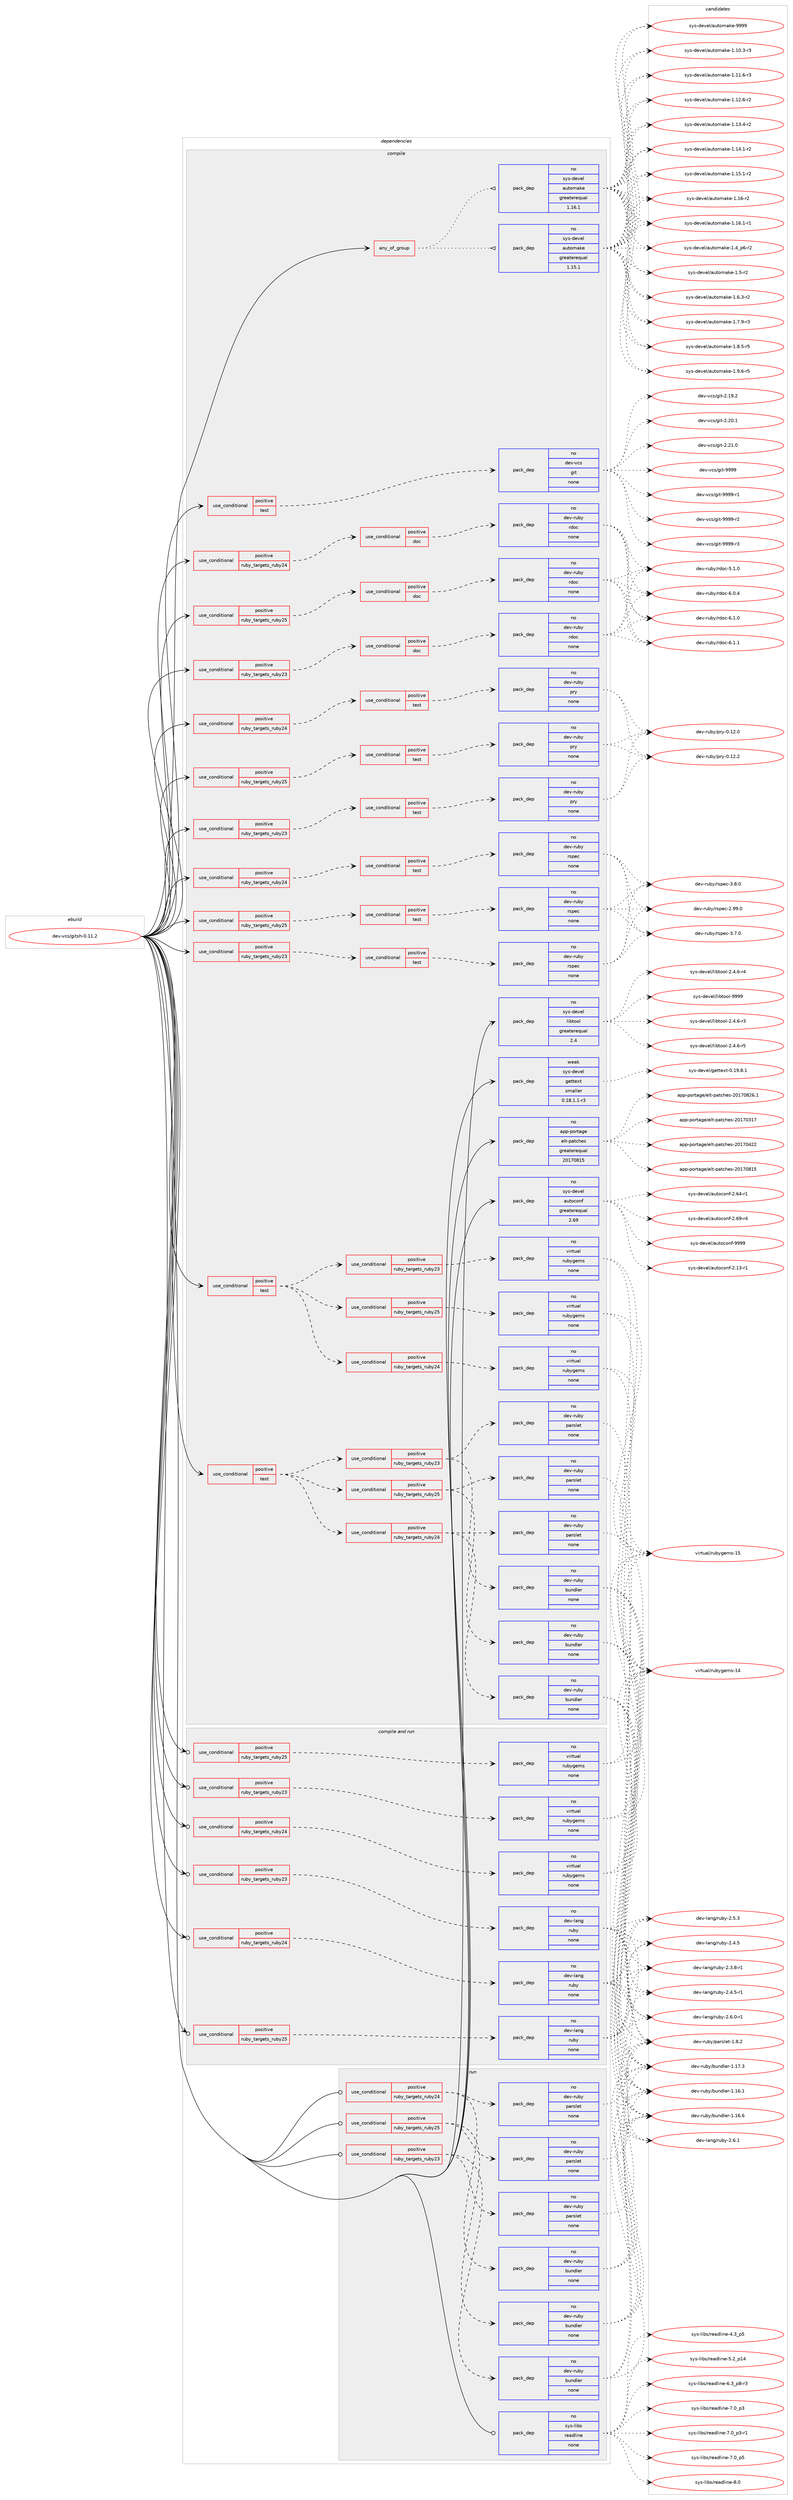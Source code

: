 digraph prolog {

# *************
# Graph options
# *************

newrank=true;
concentrate=true;
compound=true;
graph [rankdir=LR,fontname=Helvetica,fontsize=10,ranksep=1.5];#, ranksep=2.5, nodesep=0.2];
edge  [arrowhead=vee];
node  [fontname=Helvetica,fontsize=10];

# **********
# The ebuild
# **********

subgraph cluster_leftcol {
color=gray;
rank=same;
label=<<i>ebuild</i>>;
id [label="dev-vcs/gitsh-0.11.2", color=red, width=4, href="../dev-vcs/gitsh-0.11.2.svg"];
}

# ****************
# The dependencies
# ****************

subgraph cluster_midcol {
color=gray;
label=<<i>dependencies</i>>;
subgraph cluster_compile {
fillcolor="#eeeeee";
style=filled;
label=<<i>compile</i>>;
subgraph any23161 {
dependency1551920 [label=<<TABLE BORDER="0" CELLBORDER="1" CELLSPACING="0" CELLPADDING="4"><TR><TD CELLPADDING="10">any_of_group</TD></TR></TABLE>>, shape=none, color=red];subgraph pack1102506 {
dependency1551921 [label=<<TABLE BORDER="0" CELLBORDER="1" CELLSPACING="0" CELLPADDING="4" WIDTH="220"><TR><TD ROWSPAN="6" CELLPADDING="30">pack_dep</TD></TR><TR><TD WIDTH="110">no</TD></TR><TR><TD>sys-devel</TD></TR><TR><TD>automake</TD></TR><TR><TD>greaterequal</TD></TR><TR><TD>1.16.1</TD></TR></TABLE>>, shape=none, color=blue];
}
dependency1551920:e -> dependency1551921:w [weight=20,style="dotted",arrowhead="oinv"];
subgraph pack1102507 {
dependency1551922 [label=<<TABLE BORDER="0" CELLBORDER="1" CELLSPACING="0" CELLPADDING="4" WIDTH="220"><TR><TD ROWSPAN="6" CELLPADDING="30">pack_dep</TD></TR><TR><TD WIDTH="110">no</TD></TR><TR><TD>sys-devel</TD></TR><TR><TD>automake</TD></TR><TR><TD>greaterequal</TD></TR><TR><TD>1.15.1</TD></TR></TABLE>>, shape=none, color=blue];
}
dependency1551920:e -> dependency1551922:w [weight=20,style="dotted",arrowhead="oinv"];
}
id:e -> dependency1551920:w [weight=20,style="solid",arrowhead="vee"];
subgraph cond425660 {
dependency1551923 [label=<<TABLE BORDER="0" CELLBORDER="1" CELLSPACING="0" CELLPADDING="4"><TR><TD ROWSPAN="3" CELLPADDING="10">use_conditional</TD></TR><TR><TD>positive</TD></TR><TR><TD>ruby_targets_ruby23</TD></TR></TABLE>>, shape=none, color=red];
subgraph cond425661 {
dependency1551924 [label=<<TABLE BORDER="0" CELLBORDER="1" CELLSPACING="0" CELLPADDING="4"><TR><TD ROWSPAN="3" CELLPADDING="10">use_conditional</TD></TR><TR><TD>positive</TD></TR><TR><TD>doc</TD></TR></TABLE>>, shape=none, color=red];
subgraph pack1102508 {
dependency1551925 [label=<<TABLE BORDER="0" CELLBORDER="1" CELLSPACING="0" CELLPADDING="4" WIDTH="220"><TR><TD ROWSPAN="6" CELLPADDING="30">pack_dep</TD></TR><TR><TD WIDTH="110">no</TD></TR><TR><TD>dev-ruby</TD></TR><TR><TD>rdoc</TD></TR><TR><TD>none</TD></TR><TR><TD></TD></TR></TABLE>>, shape=none, color=blue];
}
dependency1551924:e -> dependency1551925:w [weight=20,style="dashed",arrowhead="vee"];
}
dependency1551923:e -> dependency1551924:w [weight=20,style="dashed",arrowhead="vee"];
}
id:e -> dependency1551923:w [weight=20,style="solid",arrowhead="vee"];
subgraph cond425662 {
dependency1551926 [label=<<TABLE BORDER="0" CELLBORDER="1" CELLSPACING="0" CELLPADDING="4"><TR><TD ROWSPAN="3" CELLPADDING="10">use_conditional</TD></TR><TR><TD>positive</TD></TR><TR><TD>ruby_targets_ruby23</TD></TR></TABLE>>, shape=none, color=red];
subgraph cond425663 {
dependency1551927 [label=<<TABLE BORDER="0" CELLBORDER="1" CELLSPACING="0" CELLPADDING="4"><TR><TD ROWSPAN="3" CELLPADDING="10">use_conditional</TD></TR><TR><TD>positive</TD></TR><TR><TD>test</TD></TR></TABLE>>, shape=none, color=red];
subgraph pack1102509 {
dependency1551928 [label=<<TABLE BORDER="0" CELLBORDER="1" CELLSPACING="0" CELLPADDING="4" WIDTH="220"><TR><TD ROWSPAN="6" CELLPADDING="30">pack_dep</TD></TR><TR><TD WIDTH="110">no</TD></TR><TR><TD>dev-ruby</TD></TR><TR><TD>pry</TD></TR><TR><TD>none</TD></TR><TR><TD></TD></TR></TABLE>>, shape=none, color=blue];
}
dependency1551927:e -> dependency1551928:w [weight=20,style="dashed",arrowhead="vee"];
}
dependency1551926:e -> dependency1551927:w [weight=20,style="dashed",arrowhead="vee"];
}
id:e -> dependency1551926:w [weight=20,style="solid",arrowhead="vee"];
subgraph cond425664 {
dependency1551929 [label=<<TABLE BORDER="0" CELLBORDER="1" CELLSPACING="0" CELLPADDING="4"><TR><TD ROWSPAN="3" CELLPADDING="10">use_conditional</TD></TR><TR><TD>positive</TD></TR><TR><TD>ruby_targets_ruby23</TD></TR></TABLE>>, shape=none, color=red];
subgraph cond425665 {
dependency1551930 [label=<<TABLE BORDER="0" CELLBORDER="1" CELLSPACING="0" CELLPADDING="4"><TR><TD ROWSPAN="3" CELLPADDING="10">use_conditional</TD></TR><TR><TD>positive</TD></TR><TR><TD>test</TD></TR></TABLE>>, shape=none, color=red];
subgraph pack1102510 {
dependency1551931 [label=<<TABLE BORDER="0" CELLBORDER="1" CELLSPACING="0" CELLPADDING="4" WIDTH="220"><TR><TD ROWSPAN="6" CELLPADDING="30">pack_dep</TD></TR><TR><TD WIDTH="110">no</TD></TR><TR><TD>dev-ruby</TD></TR><TR><TD>rspec</TD></TR><TR><TD>none</TD></TR><TR><TD></TD></TR></TABLE>>, shape=none, color=blue];
}
dependency1551930:e -> dependency1551931:w [weight=20,style="dashed",arrowhead="vee"];
}
dependency1551929:e -> dependency1551930:w [weight=20,style="dashed",arrowhead="vee"];
}
id:e -> dependency1551929:w [weight=20,style="solid",arrowhead="vee"];
subgraph cond425666 {
dependency1551932 [label=<<TABLE BORDER="0" CELLBORDER="1" CELLSPACING="0" CELLPADDING="4"><TR><TD ROWSPAN="3" CELLPADDING="10">use_conditional</TD></TR><TR><TD>positive</TD></TR><TR><TD>ruby_targets_ruby24</TD></TR></TABLE>>, shape=none, color=red];
subgraph cond425667 {
dependency1551933 [label=<<TABLE BORDER="0" CELLBORDER="1" CELLSPACING="0" CELLPADDING="4"><TR><TD ROWSPAN="3" CELLPADDING="10">use_conditional</TD></TR><TR><TD>positive</TD></TR><TR><TD>doc</TD></TR></TABLE>>, shape=none, color=red];
subgraph pack1102511 {
dependency1551934 [label=<<TABLE BORDER="0" CELLBORDER="1" CELLSPACING="0" CELLPADDING="4" WIDTH="220"><TR><TD ROWSPAN="6" CELLPADDING="30">pack_dep</TD></TR><TR><TD WIDTH="110">no</TD></TR><TR><TD>dev-ruby</TD></TR><TR><TD>rdoc</TD></TR><TR><TD>none</TD></TR><TR><TD></TD></TR></TABLE>>, shape=none, color=blue];
}
dependency1551933:e -> dependency1551934:w [weight=20,style="dashed",arrowhead="vee"];
}
dependency1551932:e -> dependency1551933:w [weight=20,style="dashed",arrowhead="vee"];
}
id:e -> dependency1551932:w [weight=20,style="solid",arrowhead="vee"];
subgraph cond425668 {
dependency1551935 [label=<<TABLE BORDER="0" CELLBORDER="1" CELLSPACING="0" CELLPADDING="4"><TR><TD ROWSPAN="3" CELLPADDING="10">use_conditional</TD></TR><TR><TD>positive</TD></TR><TR><TD>ruby_targets_ruby24</TD></TR></TABLE>>, shape=none, color=red];
subgraph cond425669 {
dependency1551936 [label=<<TABLE BORDER="0" CELLBORDER="1" CELLSPACING="0" CELLPADDING="4"><TR><TD ROWSPAN="3" CELLPADDING="10">use_conditional</TD></TR><TR><TD>positive</TD></TR><TR><TD>test</TD></TR></TABLE>>, shape=none, color=red];
subgraph pack1102512 {
dependency1551937 [label=<<TABLE BORDER="0" CELLBORDER="1" CELLSPACING="0" CELLPADDING="4" WIDTH="220"><TR><TD ROWSPAN="6" CELLPADDING="30">pack_dep</TD></TR><TR><TD WIDTH="110">no</TD></TR><TR><TD>dev-ruby</TD></TR><TR><TD>pry</TD></TR><TR><TD>none</TD></TR><TR><TD></TD></TR></TABLE>>, shape=none, color=blue];
}
dependency1551936:e -> dependency1551937:w [weight=20,style="dashed",arrowhead="vee"];
}
dependency1551935:e -> dependency1551936:w [weight=20,style="dashed",arrowhead="vee"];
}
id:e -> dependency1551935:w [weight=20,style="solid",arrowhead="vee"];
subgraph cond425670 {
dependency1551938 [label=<<TABLE BORDER="0" CELLBORDER="1" CELLSPACING="0" CELLPADDING="4"><TR><TD ROWSPAN="3" CELLPADDING="10">use_conditional</TD></TR><TR><TD>positive</TD></TR><TR><TD>ruby_targets_ruby24</TD></TR></TABLE>>, shape=none, color=red];
subgraph cond425671 {
dependency1551939 [label=<<TABLE BORDER="0" CELLBORDER="1" CELLSPACING="0" CELLPADDING="4"><TR><TD ROWSPAN="3" CELLPADDING="10">use_conditional</TD></TR><TR><TD>positive</TD></TR><TR><TD>test</TD></TR></TABLE>>, shape=none, color=red];
subgraph pack1102513 {
dependency1551940 [label=<<TABLE BORDER="0" CELLBORDER="1" CELLSPACING="0" CELLPADDING="4" WIDTH="220"><TR><TD ROWSPAN="6" CELLPADDING="30">pack_dep</TD></TR><TR><TD WIDTH="110">no</TD></TR><TR><TD>dev-ruby</TD></TR><TR><TD>rspec</TD></TR><TR><TD>none</TD></TR><TR><TD></TD></TR></TABLE>>, shape=none, color=blue];
}
dependency1551939:e -> dependency1551940:w [weight=20,style="dashed",arrowhead="vee"];
}
dependency1551938:e -> dependency1551939:w [weight=20,style="dashed",arrowhead="vee"];
}
id:e -> dependency1551938:w [weight=20,style="solid",arrowhead="vee"];
subgraph cond425672 {
dependency1551941 [label=<<TABLE BORDER="0" CELLBORDER="1" CELLSPACING="0" CELLPADDING="4"><TR><TD ROWSPAN="3" CELLPADDING="10">use_conditional</TD></TR><TR><TD>positive</TD></TR><TR><TD>ruby_targets_ruby25</TD></TR></TABLE>>, shape=none, color=red];
subgraph cond425673 {
dependency1551942 [label=<<TABLE BORDER="0" CELLBORDER="1" CELLSPACING="0" CELLPADDING="4"><TR><TD ROWSPAN="3" CELLPADDING="10">use_conditional</TD></TR><TR><TD>positive</TD></TR><TR><TD>doc</TD></TR></TABLE>>, shape=none, color=red];
subgraph pack1102514 {
dependency1551943 [label=<<TABLE BORDER="0" CELLBORDER="1" CELLSPACING="0" CELLPADDING="4" WIDTH="220"><TR><TD ROWSPAN="6" CELLPADDING="30">pack_dep</TD></TR><TR><TD WIDTH="110">no</TD></TR><TR><TD>dev-ruby</TD></TR><TR><TD>rdoc</TD></TR><TR><TD>none</TD></TR><TR><TD></TD></TR></TABLE>>, shape=none, color=blue];
}
dependency1551942:e -> dependency1551943:w [weight=20,style="dashed",arrowhead="vee"];
}
dependency1551941:e -> dependency1551942:w [weight=20,style="dashed",arrowhead="vee"];
}
id:e -> dependency1551941:w [weight=20,style="solid",arrowhead="vee"];
subgraph cond425674 {
dependency1551944 [label=<<TABLE BORDER="0" CELLBORDER="1" CELLSPACING="0" CELLPADDING="4"><TR><TD ROWSPAN="3" CELLPADDING="10">use_conditional</TD></TR><TR><TD>positive</TD></TR><TR><TD>ruby_targets_ruby25</TD></TR></TABLE>>, shape=none, color=red];
subgraph cond425675 {
dependency1551945 [label=<<TABLE BORDER="0" CELLBORDER="1" CELLSPACING="0" CELLPADDING="4"><TR><TD ROWSPAN="3" CELLPADDING="10">use_conditional</TD></TR><TR><TD>positive</TD></TR><TR><TD>test</TD></TR></TABLE>>, shape=none, color=red];
subgraph pack1102515 {
dependency1551946 [label=<<TABLE BORDER="0" CELLBORDER="1" CELLSPACING="0" CELLPADDING="4" WIDTH="220"><TR><TD ROWSPAN="6" CELLPADDING="30">pack_dep</TD></TR><TR><TD WIDTH="110">no</TD></TR><TR><TD>dev-ruby</TD></TR><TR><TD>pry</TD></TR><TR><TD>none</TD></TR><TR><TD></TD></TR></TABLE>>, shape=none, color=blue];
}
dependency1551945:e -> dependency1551946:w [weight=20,style="dashed",arrowhead="vee"];
}
dependency1551944:e -> dependency1551945:w [weight=20,style="dashed",arrowhead="vee"];
}
id:e -> dependency1551944:w [weight=20,style="solid",arrowhead="vee"];
subgraph cond425676 {
dependency1551947 [label=<<TABLE BORDER="0" CELLBORDER="1" CELLSPACING="0" CELLPADDING="4"><TR><TD ROWSPAN="3" CELLPADDING="10">use_conditional</TD></TR><TR><TD>positive</TD></TR><TR><TD>ruby_targets_ruby25</TD></TR></TABLE>>, shape=none, color=red];
subgraph cond425677 {
dependency1551948 [label=<<TABLE BORDER="0" CELLBORDER="1" CELLSPACING="0" CELLPADDING="4"><TR><TD ROWSPAN="3" CELLPADDING="10">use_conditional</TD></TR><TR><TD>positive</TD></TR><TR><TD>test</TD></TR></TABLE>>, shape=none, color=red];
subgraph pack1102516 {
dependency1551949 [label=<<TABLE BORDER="0" CELLBORDER="1" CELLSPACING="0" CELLPADDING="4" WIDTH="220"><TR><TD ROWSPAN="6" CELLPADDING="30">pack_dep</TD></TR><TR><TD WIDTH="110">no</TD></TR><TR><TD>dev-ruby</TD></TR><TR><TD>rspec</TD></TR><TR><TD>none</TD></TR><TR><TD></TD></TR></TABLE>>, shape=none, color=blue];
}
dependency1551948:e -> dependency1551949:w [weight=20,style="dashed",arrowhead="vee"];
}
dependency1551947:e -> dependency1551948:w [weight=20,style="dashed",arrowhead="vee"];
}
id:e -> dependency1551947:w [weight=20,style="solid",arrowhead="vee"];
subgraph cond425678 {
dependency1551950 [label=<<TABLE BORDER="0" CELLBORDER="1" CELLSPACING="0" CELLPADDING="4"><TR><TD ROWSPAN="3" CELLPADDING="10">use_conditional</TD></TR><TR><TD>positive</TD></TR><TR><TD>test</TD></TR></TABLE>>, shape=none, color=red];
subgraph cond425679 {
dependency1551951 [label=<<TABLE BORDER="0" CELLBORDER="1" CELLSPACING="0" CELLPADDING="4"><TR><TD ROWSPAN="3" CELLPADDING="10">use_conditional</TD></TR><TR><TD>positive</TD></TR><TR><TD>ruby_targets_ruby23</TD></TR></TABLE>>, shape=none, color=red];
subgraph pack1102517 {
dependency1551952 [label=<<TABLE BORDER="0" CELLBORDER="1" CELLSPACING="0" CELLPADDING="4" WIDTH="220"><TR><TD ROWSPAN="6" CELLPADDING="30">pack_dep</TD></TR><TR><TD WIDTH="110">no</TD></TR><TR><TD>dev-ruby</TD></TR><TR><TD>bundler</TD></TR><TR><TD>none</TD></TR><TR><TD></TD></TR></TABLE>>, shape=none, color=blue];
}
dependency1551951:e -> dependency1551952:w [weight=20,style="dashed",arrowhead="vee"];
subgraph pack1102518 {
dependency1551953 [label=<<TABLE BORDER="0" CELLBORDER="1" CELLSPACING="0" CELLPADDING="4" WIDTH="220"><TR><TD ROWSPAN="6" CELLPADDING="30">pack_dep</TD></TR><TR><TD WIDTH="110">no</TD></TR><TR><TD>dev-ruby</TD></TR><TR><TD>parslet</TD></TR><TR><TD>none</TD></TR><TR><TD></TD></TR></TABLE>>, shape=none, color=blue];
}
dependency1551951:e -> dependency1551953:w [weight=20,style="dashed",arrowhead="vee"];
}
dependency1551950:e -> dependency1551951:w [weight=20,style="dashed",arrowhead="vee"];
subgraph cond425680 {
dependency1551954 [label=<<TABLE BORDER="0" CELLBORDER="1" CELLSPACING="0" CELLPADDING="4"><TR><TD ROWSPAN="3" CELLPADDING="10">use_conditional</TD></TR><TR><TD>positive</TD></TR><TR><TD>ruby_targets_ruby24</TD></TR></TABLE>>, shape=none, color=red];
subgraph pack1102519 {
dependency1551955 [label=<<TABLE BORDER="0" CELLBORDER="1" CELLSPACING="0" CELLPADDING="4" WIDTH="220"><TR><TD ROWSPAN="6" CELLPADDING="30">pack_dep</TD></TR><TR><TD WIDTH="110">no</TD></TR><TR><TD>dev-ruby</TD></TR><TR><TD>bundler</TD></TR><TR><TD>none</TD></TR><TR><TD></TD></TR></TABLE>>, shape=none, color=blue];
}
dependency1551954:e -> dependency1551955:w [weight=20,style="dashed",arrowhead="vee"];
subgraph pack1102520 {
dependency1551956 [label=<<TABLE BORDER="0" CELLBORDER="1" CELLSPACING="0" CELLPADDING="4" WIDTH="220"><TR><TD ROWSPAN="6" CELLPADDING="30">pack_dep</TD></TR><TR><TD WIDTH="110">no</TD></TR><TR><TD>dev-ruby</TD></TR><TR><TD>parslet</TD></TR><TR><TD>none</TD></TR><TR><TD></TD></TR></TABLE>>, shape=none, color=blue];
}
dependency1551954:e -> dependency1551956:w [weight=20,style="dashed",arrowhead="vee"];
}
dependency1551950:e -> dependency1551954:w [weight=20,style="dashed",arrowhead="vee"];
subgraph cond425681 {
dependency1551957 [label=<<TABLE BORDER="0" CELLBORDER="1" CELLSPACING="0" CELLPADDING="4"><TR><TD ROWSPAN="3" CELLPADDING="10">use_conditional</TD></TR><TR><TD>positive</TD></TR><TR><TD>ruby_targets_ruby25</TD></TR></TABLE>>, shape=none, color=red];
subgraph pack1102521 {
dependency1551958 [label=<<TABLE BORDER="0" CELLBORDER="1" CELLSPACING="0" CELLPADDING="4" WIDTH="220"><TR><TD ROWSPAN="6" CELLPADDING="30">pack_dep</TD></TR><TR><TD WIDTH="110">no</TD></TR><TR><TD>dev-ruby</TD></TR><TR><TD>bundler</TD></TR><TR><TD>none</TD></TR><TR><TD></TD></TR></TABLE>>, shape=none, color=blue];
}
dependency1551957:e -> dependency1551958:w [weight=20,style="dashed",arrowhead="vee"];
subgraph pack1102522 {
dependency1551959 [label=<<TABLE BORDER="0" CELLBORDER="1" CELLSPACING="0" CELLPADDING="4" WIDTH="220"><TR><TD ROWSPAN="6" CELLPADDING="30">pack_dep</TD></TR><TR><TD WIDTH="110">no</TD></TR><TR><TD>dev-ruby</TD></TR><TR><TD>parslet</TD></TR><TR><TD>none</TD></TR><TR><TD></TD></TR></TABLE>>, shape=none, color=blue];
}
dependency1551957:e -> dependency1551959:w [weight=20,style="dashed",arrowhead="vee"];
}
dependency1551950:e -> dependency1551957:w [weight=20,style="dashed",arrowhead="vee"];
}
id:e -> dependency1551950:w [weight=20,style="solid",arrowhead="vee"];
subgraph cond425682 {
dependency1551960 [label=<<TABLE BORDER="0" CELLBORDER="1" CELLSPACING="0" CELLPADDING="4"><TR><TD ROWSPAN="3" CELLPADDING="10">use_conditional</TD></TR><TR><TD>positive</TD></TR><TR><TD>test</TD></TR></TABLE>>, shape=none, color=red];
subgraph cond425683 {
dependency1551961 [label=<<TABLE BORDER="0" CELLBORDER="1" CELLSPACING="0" CELLPADDING="4"><TR><TD ROWSPAN="3" CELLPADDING="10">use_conditional</TD></TR><TR><TD>positive</TD></TR><TR><TD>ruby_targets_ruby23</TD></TR></TABLE>>, shape=none, color=red];
subgraph pack1102523 {
dependency1551962 [label=<<TABLE BORDER="0" CELLBORDER="1" CELLSPACING="0" CELLPADDING="4" WIDTH="220"><TR><TD ROWSPAN="6" CELLPADDING="30">pack_dep</TD></TR><TR><TD WIDTH="110">no</TD></TR><TR><TD>virtual</TD></TR><TR><TD>rubygems</TD></TR><TR><TD>none</TD></TR><TR><TD></TD></TR></TABLE>>, shape=none, color=blue];
}
dependency1551961:e -> dependency1551962:w [weight=20,style="dashed",arrowhead="vee"];
}
dependency1551960:e -> dependency1551961:w [weight=20,style="dashed",arrowhead="vee"];
subgraph cond425684 {
dependency1551963 [label=<<TABLE BORDER="0" CELLBORDER="1" CELLSPACING="0" CELLPADDING="4"><TR><TD ROWSPAN="3" CELLPADDING="10">use_conditional</TD></TR><TR><TD>positive</TD></TR><TR><TD>ruby_targets_ruby24</TD></TR></TABLE>>, shape=none, color=red];
subgraph pack1102524 {
dependency1551964 [label=<<TABLE BORDER="0" CELLBORDER="1" CELLSPACING="0" CELLPADDING="4" WIDTH="220"><TR><TD ROWSPAN="6" CELLPADDING="30">pack_dep</TD></TR><TR><TD WIDTH="110">no</TD></TR><TR><TD>virtual</TD></TR><TR><TD>rubygems</TD></TR><TR><TD>none</TD></TR><TR><TD></TD></TR></TABLE>>, shape=none, color=blue];
}
dependency1551963:e -> dependency1551964:w [weight=20,style="dashed",arrowhead="vee"];
}
dependency1551960:e -> dependency1551963:w [weight=20,style="dashed",arrowhead="vee"];
subgraph cond425685 {
dependency1551965 [label=<<TABLE BORDER="0" CELLBORDER="1" CELLSPACING="0" CELLPADDING="4"><TR><TD ROWSPAN="3" CELLPADDING="10">use_conditional</TD></TR><TR><TD>positive</TD></TR><TR><TD>ruby_targets_ruby25</TD></TR></TABLE>>, shape=none, color=red];
subgraph pack1102525 {
dependency1551966 [label=<<TABLE BORDER="0" CELLBORDER="1" CELLSPACING="0" CELLPADDING="4" WIDTH="220"><TR><TD ROWSPAN="6" CELLPADDING="30">pack_dep</TD></TR><TR><TD WIDTH="110">no</TD></TR><TR><TD>virtual</TD></TR><TR><TD>rubygems</TD></TR><TR><TD>none</TD></TR><TR><TD></TD></TR></TABLE>>, shape=none, color=blue];
}
dependency1551965:e -> dependency1551966:w [weight=20,style="dashed",arrowhead="vee"];
}
dependency1551960:e -> dependency1551965:w [weight=20,style="dashed",arrowhead="vee"];
}
id:e -> dependency1551960:w [weight=20,style="solid",arrowhead="vee"];
subgraph cond425686 {
dependency1551967 [label=<<TABLE BORDER="0" CELLBORDER="1" CELLSPACING="0" CELLPADDING="4"><TR><TD ROWSPAN="3" CELLPADDING="10">use_conditional</TD></TR><TR><TD>positive</TD></TR><TR><TD>test</TD></TR></TABLE>>, shape=none, color=red];
subgraph pack1102526 {
dependency1551968 [label=<<TABLE BORDER="0" CELLBORDER="1" CELLSPACING="0" CELLPADDING="4" WIDTH="220"><TR><TD ROWSPAN="6" CELLPADDING="30">pack_dep</TD></TR><TR><TD WIDTH="110">no</TD></TR><TR><TD>dev-vcs</TD></TR><TR><TD>git</TD></TR><TR><TD>none</TD></TR><TR><TD></TD></TR></TABLE>>, shape=none, color=blue];
}
dependency1551967:e -> dependency1551968:w [weight=20,style="dashed",arrowhead="vee"];
}
id:e -> dependency1551967:w [weight=20,style="solid",arrowhead="vee"];
subgraph pack1102527 {
dependency1551969 [label=<<TABLE BORDER="0" CELLBORDER="1" CELLSPACING="0" CELLPADDING="4" WIDTH="220"><TR><TD ROWSPAN="6" CELLPADDING="30">pack_dep</TD></TR><TR><TD WIDTH="110">no</TD></TR><TR><TD>app-portage</TD></TR><TR><TD>elt-patches</TD></TR><TR><TD>greaterequal</TD></TR><TR><TD>20170815</TD></TR></TABLE>>, shape=none, color=blue];
}
id:e -> dependency1551969:w [weight=20,style="solid",arrowhead="vee"];
subgraph pack1102528 {
dependency1551970 [label=<<TABLE BORDER="0" CELLBORDER="1" CELLSPACING="0" CELLPADDING="4" WIDTH="220"><TR><TD ROWSPAN="6" CELLPADDING="30">pack_dep</TD></TR><TR><TD WIDTH="110">no</TD></TR><TR><TD>sys-devel</TD></TR><TR><TD>autoconf</TD></TR><TR><TD>greaterequal</TD></TR><TR><TD>2.69</TD></TR></TABLE>>, shape=none, color=blue];
}
id:e -> dependency1551970:w [weight=20,style="solid",arrowhead="vee"];
subgraph pack1102529 {
dependency1551971 [label=<<TABLE BORDER="0" CELLBORDER="1" CELLSPACING="0" CELLPADDING="4" WIDTH="220"><TR><TD ROWSPAN="6" CELLPADDING="30">pack_dep</TD></TR><TR><TD WIDTH="110">no</TD></TR><TR><TD>sys-devel</TD></TR><TR><TD>libtool</TD></TR><TR><TD>greaterequal</TD></TR><TR><TD>2.4</TD></TR></TABLE>>, shape=none, color=blue];
}
id:e -> dependency1551971:w [weight=20,style="solid",arrowhead="vee"];
subgraph pack1102530 {
dependency1551972 [label=<<TABLE BORDER="0" CELLBORDER="1" CELLSPACING="0" CELLPADDING="4" WIDTH="220"><TR><TD ROWSPAN="6" CELLPADDING="30">pack_dep</TD></TR><TR><TD WIDTH="110">weak</TD></TR><TR><TD>sys-devel</TD></TR><TR><TD>gettext</TD></TR><TR><TD>smaller</TD></TR><TR><TD>0.18.1.1-r3</TD></TR></TABLE>>, shape=none, color=blue];
}
id:e -> dependency1551972:w [weight=20,style="solid",arrowhead="vee"];
}
subgraph cluster_compileandrun {
fillcolor="#eeeeee";
style=filled;
label=<<i>compile and run</i>>;
subgraph cond425687 {
dependency1551973 [label=<<TABLE BORDER="0" CELLBORDER="1" CELLSPACING="0" CELLPADDING="4"><TR><TD ROWSPAN="3" CELLPADDING="10">use_conditional</TD></TR><TR><TD>positive</TD></TR><TR><TD>ruby_targets_ruby23</TD></TR></TABLE>>, shape=none, color=red];
subgraph pack1102531 {
dependency1551974 [label=<<TABLE BORDER="0" CELLBORDER="1" CELLSPACING="0" CELLPADDING="4" WIDTH="220"><TR><TD ROWSPAN="6" CELLPADDING="30">pack_dep</TD></TR><TR><TD WIDTH="110">no</TD></TR><TR><TD>dev-lang</TD></TR><TR><TD>ruby</TD></TR><TR><TD>none</TD></TR><TR><TD></TD></TR></TABLE>>, shape=none, color=blue];
}
dependency1551973:e -> dependency1551974:w [weight=20,style="dashed",arrowhead="vee"];
}
id:e -> dependency1551973:w [weight=20,style="solid",arrowhead="odotvee"];
subgraph cond425688 {
dependency1551975 [label=<<TABLE BORDER="0" CELLBORDER="1" CELLSPACING="0" CELLPADDING="4"><TR><TD ROWSPAN="3" CELLPADDING="10">use_conditional</TD></TR><TR><TD>positive</TD></TR><TR><TD>ruby_targets_ruby23</TD></TR></TABLE>>, shape=none, color=red];
subgraph pack1102532 {
dependency1551976 [label=<<TABLE BORDER="0" CELLBORDER="1" CELLSPACING="0" CELLPADDING="4" WIDTH="220"><TR><TD ROWSPAN="6" CELLPADDING="30">pack_dep</TD></TR><TR><TD WIDTH="110">no</TD></TR><TR><TD>virtual</TD></TR><TR><TD>rubygems</TD></TR><TR><TD>none</TD></TR><TR><TD></TD></TR></TABLE>>, shape=none, color=blue];
}
dependency1551975:e -> dependency1551976:w [weight=20,style="dashed",arrowhead="vee"];
}
id:e -> dependency1551975:w [weight=20,style="solid",arrowhead="odotvee"];
subgraph cond425689 {
dependency1551977 [label=<<TABLE BORDER="0" CELLBORDER="1" CELLSPACING="0" CELLPADDING="4"><TR><TD ROWSPAN="3" CELLPADDING="10">use_conditional</TD></TR><TR><TD>positive</TD></TR><TR><TD>ruby_targets_ruby24</TD></TR></TABLE>>, shape=none, color=red];
subgraph pack1102533 {
dependency1551978 [label=<<TABLE BORDER="0" CELLBORDER="1" CELLSPACING="0" CELLPADDING="4" WIDTH="220"><TR><TD ROWSPAN="6" CELLPADDING="30">pack_dep</TD></TR><TR><TD WIDTH="110">no</TD></TR><TR><TD>dev-lang</TD></TR><TR><TD>ruby</TD></TR><TR><TD>none</TD></TR><TR><TD></TD></TR></TABLE>>, shape=none, color=blue];
}
dependency1551977:e -> dependency1551978:w [weight=20,style="dashed",arrowhead="vee"];
}
id:e -> dependency1551977:w [weight=20,style="solid",arrowhead="odotvee"];
subgraph cond425690 {
dependency1551979 [label=<<TABLE BORDER="0" CELLBORDER="1" CELLSPACING="0" CELLPADDING="4"><TR><TD ROWSPAN="3" CELLPADDING="10">use_conditional</TD></TR><TR><TD>positive</TD></TR><TR><TD>ruby_targets_ruby24</TD></TR></TABLE>>, shape=none, color=red];
subgraph pack1102534 {
dependency1551980 [label=<<TABLE BORDER="0" CELLBORDER="1" CELLSPACING="0" CELLPADDING="4" WIDTH="220"><TR><TD ROWSPAN="6" CELLPADDING="30">pack_dep</TD></TR><TR><TD WIDTH="110">no</TD></TR><TR><TD>virtual</TD></TR><TR><TD>rubygems</TD></TR><TR><TD>none</TD></TR><TR><TD></TD></TR></TABLE>>, shape=none, color=blue];
}
dependency1551979:e -> dependency1551980:w [weight=20,style="dashed",arrowhead="vee"];
}
id:e -> dependency1551979:w [weight=20,style="solid",arrowhead="odotvee"];
subgraph cond425691 {
dependency1551981 [label=<<TABLE BORDER="0" CELLBORDER="1" CELLSPACING="0" CELLPADDING="4"><TR><TD ROWSPAN="3" CELLPADDING="10">use_conditional</TD></TR><TR><TD>positive</TD></TR><TR><TD>ruby_targets_ruby25</TD></TR></TABLE>>, shape=none, color=red];
subgraph pack1102535 {
dependency1551982 [label=<<TABLE BORDER="0" CELLBORDER="1" CELLSPACING="0" CELLPADDING="4" WIDTH="220"><TR><TD ROWSPAN="6" CELLPADDING="30">pack_dep</TD></TR><TR><TD WIDTH="110">no</TD></TR><TR><TD>dev-lang</TD></TR><TR><TD>ruby</TD></TR><TR><TD>none</TD></TR><TR><TD></TD></TR></TABLE>>, shape=none, color=blue];
}
dependency1551981:e -> dependency1551982:w [weight=20,style="dashed",arrowhead="vee"];
}
id:e -> dependency1551981:w [weight=20,style="solid",arrowhead="odotvee"];
subgraph cond425692 {
dependency1551983 [label=<<TABLE BORDER="0" CELLBORDER="1" CELLSPACING="0" CELLPADDING="4"><TR><TD ROWSPAN="3" CELLPADDING="10">use_conditional</TD></TR><TR><TD>positive</TD></TR><TR><TD>ruby_targets_ruby25</TD></TR></TABLE>>, shape=none, color=red];
subgraph pack1102536 {
dependency1551984 [label=<<TABLE BORDER="0" CELLBORDER="1" CELLSPACING="0" CELLPADDING="4" WIDTH="220"><TR><TD ROWSPAN="6" CELLPADDING="30">pack_dep</TD></TR><TR><TD WIDTH="110">no</TD></TR><TR><TD>virtual</TD></TR><TR><TD>rubygems</TD></TR><TR><TD>none</TD></TR><TR><TD></TD></TR></TABLE>>, shape=none, color=blue];
}
dependency1551983:e -> dependency1551984:w [weight=20,style="dashed",arrowhead="vee"];
}
id:e -> dependency1551983:w [weight=20,style="solid",arrowhead="odotvee"];
}
subgraph cluster_run {
fillcolor="#eeeeee";
style=filled;
label=<<i>run</i>>;
subgraph cond425693 {
dependency1551985 [label=<<TABLE BORDER="0" CELLBORDER="1" CELLSPACING="0" CELLPADDING="4"><TR><TD ROWSPAN="3" CELLPADDING="10">use_conditional</TD></TR><TR><TD>positive</TD></TR><TR><TD>ruby_targets_ruby23</TD></TR></TABLE>>, shape=none, color=red];
subgraph pack1102537 {
dependency1551986 [label=<<TABLE BORDER="0" CELLBORDER="1" CELLSPACING="0" CELLPADDING="4" WIDTH="220"><TR><TD ROWSPAN="6" CELLPADDING="30">pack_dep</TD></TR><TR><TD WIDTH="110">no</TD></TR><TR><TD>dev-ruby</TD></TR><TR><TD>bundler</TD></TR><TR><TD>none</TD></TR><TR><TD></TD></TR></TABLE>>, shape=none, color=blue];
}
dependency1551985:e -> dependency1551986:w [weight=20,style="dashed",arrowhead="vee"];
subgraph pack1102538 {
dependency1551987 [label=<<TABLE BORDER="0" CELLBORDER="1" CELLSPACING="0" CELLPADDING="4" WIDTH="220"><TR><TD ROWSPAN="6" CELLPADDING="30">pack_dep</TD></TR><TR><TD WIDTH="110">no</TD></TR><TR><TD>dev-ruby</TD></TR><TR><TD>parslet</TD></TR><TR><TD>none</TD></TR><TR><TD></TD></TR></TABLE>>, shape=none, color=blue];
}
dependency1551985:e -> dependency1551987:w [weight=20,style="dashed",arrowhead="vee"];
}
id:e -> dependency1551985:w [weight=20,style="solid",arrowhead="odot"];
subgraph cond425694 {
dependency1551988 [label=<<TABLE BORDER="0" CELLBORDER="1" CELLSPACING="0" CELLPADDING="4"><TR><TD ROWSPAN="3" CELLPADDING="10">use_conditional</TD></TR><TR><TD>positive</TD></TR><TR><TD>ruby_targets_ruby24</TD></TR></TABLE>>, shape=none, color=red];
subgraph pack1102539 {
dependency1551989 [label=<<TABLE BORDER="0" CELLBORDER="1" CELLSPACING="0" CELLPADDING="4" WIDTH="220"><TR><TD ROWSPAN="6" CELLPADDING="30">pack_dep</TD></TR><TR><TD WIDTH="110">no</TD></TR><TR><TD>dev-ruby</TD></TR><TR><TD>bundler</TD></TR><TR><TD>none</TD></TR><TR><TD></TD></TR></TABLE>>, shape=none, color=blue];
}
dependency1551988:e -> dependency1551989:w [weight=20,style="dashed",arrowhead="vee"];
subgraph pack1102540 {
dependency1551990 [label=<<TABLE BORDER="0" CELLBORDER="1" CELLSPACING="0" CELLPADDING="4" WIDTH="220"><TR><TD ROWSPAN="6" CELLPADDING="30">pack_dep</TD></TR><TR><TD WIDTH="110">no</TD></TR><TR><TD>dev-ruby</TD></TR><TR><TD>parslet</TD></TR><TR><TD>none</TD></TR><TR><TD></TD></TR></TABLE>>, shape=none, color=blue];
}
dependency1551988:e -> dependency1551990:w [weight=20,style="dashed",arrowhead="vee"];
}
id:e -> dependency1551988:w [weight=20,style="solid",arrowhead="odot"];
subgraph cond425695 {
dependency1551991 [label=<<TABLE BORDER="0" CELLBORDER="1" CELLSPACING="0" CELLPADDING="4"><TR><TD ROWSPAN="3" CELLPADDING="10">use_conditional</TD></TR><TR><TD>positive</TD></TR><TR><TD>ruby_targets_ruby25</TD></TR></TABLE>>, shape=none, color=red];
subgraph pack1102541 {
dependency1551992 [label=<<TABLE BORDER="0" CELLBORDER="1" CELLSPACING="0" CELLPADDING="4" WIDTH="220"><TR><TD ROWSPAN="6" CELLPADDING="30">pack_dep</TD></TR><TR><TD WIDTH="110">no</TD></TR><TR><TD>dev-ruby</TD></TR><TR><TD>bundler</TD></TR><TR><TD>none</TD></TR><TR><TD></TD></TR></TABLE>>, shape=none, color=blue];
}
dependency1551991:e -> dependency1551992:w [weight=20,style="dashed",arrowhead="vee"];
subgraph pack1102542 {
dependency1551993 [label=<<TABLE BORDER="0" CELLBORDER="1" CELLSPACING="0" CELLPADDING="4" WIDTH="220"><TR><TD ROWSPAN="6" CELLPADDING="30">pack_dep</TD></TR><TR><TD WIDTH="110">no</TD></TR><TR><TD>dev-ruby</TD></TR><TR><TD>parslet</TD></TR><TR><TD>none</TD></TR><TR><TD></TD></TR></TABLE>>, shape=none, color=blue];
}
dependency1551991:e -> dependency1551993:w [weight=20,style="dashed",arrowhead="vee"];
}
id:e -> dependency1551991:w [weight=20,style="solid",arrowhead="odot"];
subgraph pack1102543 {
dependency1551994 [label=<<TABLE BORDER="0" CELLBORDER="1" CELLSPACING="0" CELLPADDING="4" WIDTH="220"><TR><TD ROWSPAN="6" CELLPADDING="30">pack_dep</TD></TR><TR><TD WIDTH="110">no</TD></TR><TR><TD>sys-libs</TD></TR><TR><TD>readline</TD></TR><TR><TD>none</TD></TR><TR><TD></TD></TR></TABLE>>, shape=none, color=blue];
}
id:e -> dependency1551994:w [weight=20,style="solid",arrowhead="odot"];
}
}

# **************
# The candidates
# **************

subgraph cluster_choices {
rank=same;
color=gray;
label=<<i>candidates</i>>;

subgraph choice1102506 {
color=black;
nodesep=1;
choice11512111545100101118101108479711711611110997107101454946494846514511451 [label="sys-devel/automake-1.10.3-r3", color=red, width=4,href="../sys-devel/automake-1.10.3-r3.svg"];
choice11512111545100101118101108479711711611110997107101454946494946544511451 [label="sys-devel/automake-1.11.6-r3", color=red, width=4,href="../sys-devel/automake-1.11.6-r3.svg"];
choice11512111545100101118101108479711711611110997107101454946495046544511450 [label="sys-devel/automake-1.12.6-r2", color=red, width=4,href="../sys-devel/automake-1.12.6-r2.svg"];
choice11512111545100101118101108479711711611110997107101454946495146524511450 [label="sys-devel/automake-1.13.4-r2", color=red, width=4,href="../sys-devel/automake-1.13.4-r2.svg"];
choice11512111545100101118101108479711711611110997107101454946495246494511450 [label="sys-devel/automake-1.14.1-r2", color=red, width=4,href="../sys-devel/automake-1.14.1-r2.svg"];
choice11512111545100101118101108479711711611110997107101454946495346494511450 [label="sys-devel/automake-1.15.1-r2", color=red, width=4,href="../sys-devel/automake-1.15.1-r2.svg"];
choice1151211154510010111810110847971171161111099710710145494649544511450 [label="sys-devel/automake-1.16-r2", color=red, width=4,href="../sys-devel/automake-1.16-r2.svg"];
choice11512111545100101118101108479711711611110997107101454946495446494511449 [label="sys-devel/automake-1.16.1-r1", color=red, width=4,href="../sys-devel/automake-1.16.1-r1.svg"];
choice115121115451001011181011084797117116111109971071014549465295112544511450 [label="sys-devel/automake-1.4_p6-r2", color=red, width=4,href="../sys-devel/automake-1.4_p6-r2.svg"];
choice11512111545100101118101108479711711611110997107101454946534511450 [label="sys-devel/automake-1.5-r2", color=red, width=4,href="../sys-devel/automake-1.5-r2.svg"];
choice115121115451001011181011084797117116111109971071014549465446514511450 [label="sys-devel/automake-1.6.3-r2", color=red, width=4,href="../sys-devel/automake-1.6.3-r2.svg"];
choice115121115451001011181011084797117116111109971071014549465546574511451 [label="sys-devel/automake-1.7.9-r3", color=red, width=4,href="../sys-devel/automake-1.7.9-r3.svg"];
choice115121115451001011181011084797117116111109971071014549465646534511453 [label="sys-devel/automake-1.8.5-r5", color=red, width=4,href="../sys-devel/automake-1.8.5-r5.svg"];
choice115121115451001011181011084797117116111109971071014549465746544511453 [label="sys-devel/automake-1.9.6-r5", color=red, width=4,href="../sys-devel/automake-1.9.6-r5.svg"];
choice115121115451001011181011084797117116111109971071014557575757 [label="sys-devel/automake-9999", color=red, width=4,href="../sys-devel/automake-9999.svg"];
dependency1551921:e -> choice11512111545100101118101108479711711611110997107101454946494846514511451:w [style=dotted,weight="100"];
dependency1551921:e -> choice11512111545100101118101108479711711611110997107101454946494946544511451:w [style=dotted,weight="100"];
dependency1551921:e -> choice11512111545100101118101108479711711611110997107101454946495046544511450:w [style=dotted,weight="100"];
dependency1551921:e -> choice11512111545100101118101108479711711611110997107101454946495146524511450:w [style=dotted,weight="100"];
dependency1551921:e -> choice11512111545100101118101108479711711611110997107101454946495246494511450:w [style=dotted,weight="100"];
dependency1551921:e -> choice11512111545100101118101108479711711611110997107101454946495346494511450:w [style=dotted,weight="100"];
dependency1551921:e -> choice1151211154510010111810110847971171161111099710710145494649544511450:w [style=dotted,weight="100"];
dependency1551921:e -> choice11512111545100101118101108479711711611110997107101454946495446494511449:w [style=dotted,weight="100"];
dependency1551921:e -> choice115121115451001011181011084797117116111109971071014549465295112544511450:w [style=dotted,weight="100"];
dependency1551921:e -> choice11512111545100101118101108479711711611110997107101454946534511450:w [style=dotted,weight="100"];
dependency1551921:e -> choice115121115451001011181011084797117116111109971071014549465446514511450:w [style=dotted,weight="100"];
dependency1551921:e -> choice115121115451001011181011084797117116111109971071014549465546574511451:w [style=dotted,weight="100"];
dependency1551921:e -> choice115121115451001011181011084797117116111109971071014549465646534511453:w [style=dotted,weight="100"];
dependency1551921:e -> choice115121115451001011181011084797117116111109971071014549465746544511453:w [style=dotted,weight="100"];
dependency1551921:e -> choice115121115451001011181011084797117116111109971071014557575757:w [style=dotted,weight="100"];
}
subgraph choice1102507 {
color=black;
nodesep=1;
choice11512111545100101118101108479711711611110997107101454946494846514511451 [label="sys-devel/automake-1.10.3-r3", color=red, width=4,href="../sys-devel/automake-1.10.3-r3.svg"];
choice11512111545100101118101108479711711611110997107101454946494946544511451 [label="sys-devel/automake-1.11.6-r3", color=red, width=4,href="../sys-devel/automake-1.11.6-r3.svg"];
choice11512111545100101118101108479711711611110997107101454946495046544511450 [label="sys-devel/automake-1.12.6-r2", color=red, width=4,href="../sys-devel/automake-1.12.6-r2.svg"];
choice11512111545100101118101108479711711611110997107101454946495146524511450 [label="sys-devel/automake-1.13.4-r2", color=red, width=4,href="../sys-devel/automake-1.13.4-r2.svg"];
choice11512111545100101118101108479711711611110997107101454946495246494511450 [label="sys-devel/automake-1.14.1-r2", color=red, width=4,href="../sys-devel/automake-1.14.1-r2.svg"];
choice11512111545100101118101108479711711611110997107101454946495346494511450 [label="sys-devel/automake-1.15.1-r2", color=red, width=4,href="../sys-devel/automake-1.15.1-r2.svg"];
choice1151211154510010111810110847971171161111099710710145494649544511450 [label="sys-devel/automake-1.16-r2", color=red, width=4,href="../sys-devel/automake-1.16-r2.svg"];
choice11512111545100101118101108479711711611110997107101454946495446494511449 [label="sys-devel/automake-1.16.1-r1", color=red, width=4,href="../sys-devel/automake-1.16.1-r1.svg"];
choice115121115451001011181011084797117116111109971071014549465295112544511450 [label="sys-devel/automake-1.4_p6-r2", color=red, width=4,href="../sys-devel/automake-1.4_p6-r2.svg"];
choice11512111545100101118101108479711711611110997107101454946534511450 [label="sys-devel/automake-1.5-r2", color=red, width=4,href="../sys-devel/automake-1.5-r2.svg"];
choice115121115451001011181011084797117116111109971071014549465446514511450 [label="sys-devel/automake-1.6.3-r2", color=red, width=4,href="../sys-devel/automake-1.6.3-r2.svg"];
choice115121115451001011181011084797117116111109971071014549465546574511451 [label="sys-devel/automake-1.7.9-r3", color=red, width=4,href="../sys-devel/automake-1.7.9-r3.svg"];
choice115121115451001011181011084797117116111109971071014549465646534511453 [label="sys-devel/automake-1.8.5-r5", color=red, width=4,href="../sys-devel/automake-1.8.5-r5.svg"];
choice115121115451001011181011084797117116111109971071014549465746544511453 [label="sys-devel/automake-1.9.6-r5", color=red, width=4,href="../sys-devel/automake-1.9.6-r5.svg"];
choice115121115451001011181011084797117116111109971071014557575757 [label="sys-devel/automake-9999", color=red, width=4,href="../sys-devel/automake-9999.svg"];
dependency1551922:e -> choice11512111545100101118101108479711711611110997107101454946494846514511451:w [style=dotted,weight="100"];
dependency1551922:e -> choice11512111545100101118101108479711711611110997107101454946494946544511451:w [style=dotted,weight="100"];
dependency1551922:e -> choice11512111545100101118101108479711711611110997107101454946495046544511450:w [style=dotted,weight="100"];
dependency1551922:e -> choice11512111545100101118101108479711711611110997107101454946495146524511450:w [style=dotted,weight="100"];
dependency1551922:e -> choice11512111545100101118101108479711711611110997107101454946495246494511450:w [style=dotted,weight="100"];
dependency1551922:e -> choice11512111545100101118101108479711711611110997107101454946495346494511450:w [style=dotted,weight="100"];
dependency1551922:e -> choice1151211154510010111810110847971171161111099710710145494649544511450:w [style=dotted,weight="100"];
dependency1551922:e -> choice11512111545100101118101108479711711611110997107101454946495446494511449:w [style=dotted,weight="100"];
dependency1551922:e -> choice115121115451001011181011084797117116111109971071014549465295112544511450:w [style=dotted,weight="100"];
dependency1551922:e -> choice11512111545100101118101108479711711611110997107101454946534511450:w [style=dotted,weight="100"];
dependency1551922:e -> choice115121115451001011181011084797117116111109971071014549465446514511450:w [style=dotted,weight="100"];
dependency1551922:e -> choice115121115451001011181011084797117116111109971071014549465546574511451:w [style=dotted,weight="100"];
dependency1551922:e -> choice115121115451001011181011084797117116111109971071014549465646534511453:w [style=dotted,weight="100"];
dependency1551922:e -> choice115121115451001011181011084797117116111109971071014549465746544511453:w [style=dotted,weight="100"];
dependency1551922:e -> choice115121115451001011181011084797117116111109971071014557575757:w [style=dotted,weight="100"];
}
subgraph choice1102508 {
color=black;
nodesep=1;
choice10010111845114117981214711410011199455346494648 [label="dev-ruby/rdoc-5.1.0", color=red, width=4,href="../dev-ruby/rdoc-5.1.0.svg"];
choice10010111845114117981214711410011199455446484652 [label="dev-ruby/rdoc-6.0.4", color=red, width=4,href="../dev-ruby/rdoc-6.0.4.svg"];
choice10010111845114117981214711410011199455446494648 [label="dev-ruby/rdoc-6.1.0", color=red, width=4,href="../dev-ruby/rdoc-6.1.0.svg"];
choice10010111845114117981214711410011199455446494649 [label="dev-ruby/rdoc-6.1.1", color=red, width=4,href="../dev-ruby/rdoc-6.1.1.svg"];
dependency1551925:e -> choice10010111845114117981214711410011199455346494648:w [style=dotted,weight="100"];
dependency1551925:e -> choice10010111845114117981214711410011199455446484652:w [style=dotted,weight="100"];
dependency1551925:e -> choice10010111845114117981214711410011199455446494648:w [style=dotted,weight="100"];
dependency1551925:e -> choice10010111845114117981214711410011199455446494649:w [style=dotted,weight="100"];
}
subgraph choice1102509 {
color=black;
nodesep=1;
choice10010111845114117981214711211412145484649504648 [label="dev-ruby/pry-0.12.0", color=red, width=4,href="../dev-ruby/pry-0.12.0.svg"];
choice10010111845114117981214711211412145484649504650 [label="dev-ruby/pry-0.12.2", color=red, width=4,href="../dev-ruby/pry-0.12.2.svg"];
dependency1551928:e -> choice10010111845114117981214711211412145484649504648:w [style=dotted,weight="100"];
dependency1551928:e -> choice10010111845114117981214711211412145484649504650:w [style=dotted,weight="100"];
}
subgraph choice1102510 {
color=black;
nodesep=1;
choice1001011184511411798121471141151121019945504657574648 [label="dev-ruby/rspec-2.99.0", color=red, width=4,href="../dev-ruby/rspec-2.99.0.svg"];
choice10010111845114117981214711411511210199455146554648 [label="dev-ruby/rspec-3.7.0", color=red, width=4,href="../dev-ruby/rspec-3.7.0.svg"];
choice10010111845114117981214711411511210199455146564648 [label="dev-ruby/rspec-3.8.0", color=red, width=4,href="../dev-ruby/rspec-3.8.0.svg"];
dependency1551931:e -> choice1001011184511411798121471141151121019945504657574648:w [style=dotted,weight="100"];
dependency1551931:e -> choice10010111845114117981214711411511210199455146554648:w [style=dotted,weight="100"];
dependency1551931:e -> choice10010111845114117981214711411511210199455146564648:w [style=dotted,weight="100"];
}
subgraph choice1102511 {
color=black;
nodesep=1;
choice10010111845114117981214711410011199455346494648 [label="dev-ruby/rdoc-5.1.0", color=red, width=4,href="../dev-ruby/rdoc-5.1.0.svg"];
choice10010111845114117981214711410011199455446484652 [label="dev-ruby/rdoc-6.0.4", color=red, width=4,href="../dev-ruby/rdoc-6.0.4.svg"];
choice10010111845114117981214711410011199455446494648 [label="dev-ruby/rdoc-6.1.0", color=red, width=4,href="../dev-ruby/rdoc-6.1.0.svg"];
choice10010111845114117981214711410011199455446494649 [label="dev-ruby/rdoc-6.1.1", color=red, width=4,href="../dev-ruby/rdoc-6.1.1.svg"];
dependency1551934:e -> choice10010111845114117981214711410011199455346494648:w [style=dotted,weight="100"];
dependency1551934:e -> choice10010111845114117981214711410011199455446484652:w [style=dotted,weight="100"];
dependency1551934:e -> choice10010111845114117981214711410011199455446494648:w [style=dotted,weight="100"];
dependency1551934:e -> choice10010111845114117981214711410011199455446494649:w [style=dotted,weight="100"];
}
subgraph choice1102512 {
color=black;
nodesep=1;
choice10010111845114117981214711211412145484649504648 [label="dev-ruby/pry-0.12.0", color=red, width=4,href="../dev-ruby/pry-0.12.0.svg"];
choice10010111845114117981214711211412145484649504650 [label="dev-ruby/pry-0.12.2", color=red, width=4,href="../dev-ruby/pry-0.12.2.svg"];
dependency1551937:e -> choice10010111845114117981214711211412145484649504648:w [style=dotted,weight="100"];
dependency1551937:e -> choice10010111845114117981214711211412145484649504650:w [style=dotted,weight="100"];
}
subgraph choice1102513 {
color=black;
nodesep=1;
choice1001011184511411798121471141151121019945504657574648 [label="dev-ruby/rspec-2.99.0", color=red, width=4,href="../dev-ruby/rspec-2.99.0.svg"];
choice10010111845114117981214711411511210199455146554648 [label="dev-ruby/rspec-3.7.0", color=red, width=4,href="../dev-ruby/rspec-3.7.0.svg"];
choice10010111845114117981214711411511210199455146564648 [label="dev-ruby/rspec-3.8.0", color=red, width=4,href="../dev-ruby/rspec-3.8.0.svg"];
dependency1551940:e -> choice1001011184511411798121471141151121019945504657574648:w [style=dotted,weight="100"];
dependency1551940:e -> choice10010111845114117981214711411511210199455146554648:w [style=dotted,weight="100"];
dependency1551940:e -> choice10010111845114117981214711411511210199455146564648:w [style=dotted,weight="100"];
}
subgraph choice1102514 {
color=black;
nodesep=1;
choice10010111845114117981214711410011199455346494648 [label="dev-ruby/rdoc-5.1.0", color=red, width=4,href="../dev-ruby/rdoc-5.1.0.svg"];
choice10010111845114117981214711410011199455446484652 [label="dev-ruby/rdoc-6.0.4", color=red, width=4,href="../dev-ruby/rdoc-6.0.4.svg"];
choice10010111845114117981214711410011199455446494648 [label="dev-ruby/rdoc-6.1.0", color=red, width=4,href="../dev-ruby/rdoc-6.1.0.svg"];
choice10010111845114117981214711410011199455446494649 [label="dev-ruby/rdoc-6.1.1", color=red, width=4,href="../dev-ruby/rdoc-6.1.1.svg"];
dependency1551943:e -> choice10010111845114117981214711410011199455346494648:w [style=dotted,weight="100"];
dependency1551943:e -> choice10010111845114117981214711410011199455446484652:w [style=dotted,weight="100"];
dependency1551943:e -> choice10010111845114117981214711410011199455446494648:w [style=dotted,weight="100"];
dependency1551943:e -> choice10010111845114117981214711410011199455446494649:w [style=dotted,weight="100"];
}
subgraph choice1102515 {
color=black;
nodesep=1;
choice10010111845114117981214711211412145484649504648 [label="dev-ruby/pry-0.12.0", color=red, width=4,href="../dev-ruby/pry-0.12.0.svg"];
choice10010111845114117981214711211412145484649504650 [label="dev-ruby/pry-0.12.2", color=red, width=4,href="../dev-ruby/pry-0.12.2.svg"];
dependency1551946:e -> choice10010111845114117981214711211412145484649504648:w [style=dotted,weight="100"];
dependency1551946:e -> choice10010111845114117981214711211412145484649504650:w [style=dotted,weight="100"];
}
subgraph choice1102516 {
color=black;
nodesep=1;
choice1001011184511411798121471141151121019945504657574648 [label="dev-ruby/rspec-2.99.0", color=red, width=4,href="../dev-ruby/rspec-2.99.0.svg"];
choice10010111845114117981214711411511210199455146554648 [label="dev-ruby/rspec-3.7.0", color=red, width=4,href="../dev-ruby/rspec-3.7.0.svg"];
choice10010111845114117981214711411511210199455146564648 [label="dev-ruby/rspec-3.8.0", color=red, width=4,href="../dev-ruby/rspec-3.8.0.svg"];
dependency1551949:e -> choice1001011184511411798121471141151121019945504657574648:w [style=dotted,weight="100"];
dependency1551949:e -> choice10010111845114117981214711411511210199455146554648:w [style=dotted,weight="100"];
dependency1551949:e -> choice10010111845114117981214711411511210199455146564648:w [style=dotted,weight="100"];
}
subgraph choice1102517 {
color=black;
nodesep=1;
choice1001011184511411798121479811711010010810111445494649544649 [label="dev-ruby/bundler-1.16.1", color=red, width=4,href="../dev-ruby/bundler-1.16.1.svg"];
choice1001011184511411798121479811711010010810111445494649544654 [label="dev-ruby/bundler-1.16.6", color=red, width=4,href="../dev-ruby/bundler-1.16.6.svg"];
choice1001011184511411798121479811711010010810111445494649554651 [label="dev-ruby/bundler-1.17.3", color=red, width=4,href="../dev-ruby/bundler-1.17.3.svg"];
dependency1551952:e -> choice1001011184511411798121479811711010010810111445494649544649:w [style=dotted,weight="100"];
dependency1551952:e -> choice1001011184511411798121479811711010010810111445494649544654:w [style=dotted,weight="100"];
dependency1551952:e -> choice1001011184511411798121479811711010010810111445494649554651:w [style=dotted,weight="100"];
}
subgraph choice1102518 {
color=black;
nodesep=1;
choice10010111845114117981214711297114115108101116454946564650 [label="dev-ruby/parslet-1.8.2", color=red, width=4,href="../dev-ruby/parslet-1.8.2.svg"];
dependency1551953:e -> choice10010111845114117981214711297114115108101116454946564650:w [style=dotted,weight="100"];
}
subgraph choice1102519 {
color=black;
nodesep=1;
choice1001011184511411798121479811711010010810111445494649544649 [label="dev-ruby/bundler-1.16.1", color=red, width=4,href="../dev-ruby/bundler-1.16.1.svg"];
choice1001011184511411798121479811711010010810111445494649544654 [label="dev-ruby/bundler-1.16.6", color=red, width=4,href="../dev-ruby/bundler-1.16.6.svg"];
choice1001011184511411798121479811711010010810111445494649554651 [label="dev-ruby/bundler-1.17.3", color=red, width=4,href="../dev-ruby/bundler-1.17.3.svg"];
dependency1551955:e -> choice1001011184511411798121479811711010010810111445494649544649:w [style=dotted,weight="100"];
dependency1551955:e -> choice1001011184511411798121479811711010010810111445494649544654:w [style=dotted,weight="100"];
dependency1551955:e -> choice1001011184511411798121479811711010010810111445494649554651:w [style=dotted,weight="100"];
}
subgraph choice1102520 {
color=black;
nodesep=1;
choice10010111845114117981214711297114115108101116454946564650 [label="dev-ruby/parslet-1.8.2", color=red, width=4,href="../dev-ruby/parslet-1.8.2.svg"];
dependency1551956:e -> choice10010111845114117981214711297114115108101116454946564650:w [style=dotted,weight="100"];
}
subgraph choice1102521 {
color=black;
nodesep=1;
choice1001011184511411798121479811711010010810111445494649544649 [label="dev-ruby/bundler-1.16.1", color=red, width=4,href="../dev-ruby/bundler-1.16.1.svg"];
choice1001011184511411798121479811711010010810111445494649544654 [label="dev-ruby/bundler-1.16.6", color=red, width=4,href="../dev-ruby/bundler-1.16.6.svg"];
choice1001011184511411798121479811711010010810111445494649554651 [label="dev-ruby/bundler-1.17.3", color=red, width=4,href="../dev-ruby/bundler-1.17.3.svg"];
dependency1551958:e -> choice1001011184511411798121479811711010010810111445494649544649:w [style=dotted,weight="100"];
dependency1551958:e -> choice1001011184511411798121479811711010010810111445494649544654:w [style=dotted,weight="100"];
dependency1551958:e -> choice1001011184511411798121479811711010010810111445494649554651:w [style=dotted,weight="100"];
}
subgraph choice1102522 {
color=black;
nodesep=1;
choice10010111845114117981214711297114115108101116454946564650 [label="dev-ruby/parslet-1.8.2", color=red, width=4,href="../dev-ruby/parslet-1.8.2.svg"];
dependency1551959:e -> choice10010111845114117981214711297114115108101116454946564650:w [style=dotted,weight="100"];
}
subgraph choice1102523 {
color=black;
nodesep=1;
choice118105114116117971084711411798121103101109115454952 [label="virtual/rubygems-14", color=red, width=4,href="../virtual/rubygems-14.svg"];
choice118105114116117971084711411798121103101109115454953 [label="virtual/rubygems-15", color=red, width=4,href="../virtual/rubygems-15.svg"];
dependency1551962:e -> choice118105114116117971084711411798121103101109115454952:w [style=dotted,weight="100"];
dependency1551962:e -> choice118105114116117971084711411798121103101109115454953:w [style=dotted,weight="100"];
}
subgraph choice1102524 {
color=black;
nodesep=1;
choice118105114116117971084711411798121103101109115454952 [label="virtual/rubygems-14", color=red, width=4,href="../virtual/rubygems-14.svg"];
choice118105114116117971084711411798121103101109115454953 [label="virtual/rubygems-15", color=red, width=4,href="../virtual/rubygems-15.svg"];
dependency1551964:e -> choice118105114116117971084711411798121103101109115454952:w [style=dotted,weight="100"];
dependency1551964:e -> choice118105114116117971084711411798121103101109115454953:w [style=dotted,weight="100"];
}
subgraph choice1102525 {
color=black;
nodesep=1;
choice118105114116117971084711411798121103101109115454952 [label="virtual/rubygems-14", color=red, width=4,href="../virtual/rubygems-14.svg"];
choice118105114116117971084711411798121103101109115454953 [label="virtual/rubygems-15", color=red, width=4,href="../virtual/rubygems-15.svg"];
dependency1551966:e -> choice118105114116117971084711411798121103101109115454952:w [style=dotted,weight="100"];
dependency1551966:e -> choice118105114116117971084711411798121103101109115454953:w [style=dotted,weight="100"];
}
subgraph choice1102526 {
color=black;
nodesep=1;
choice10010111845118991154710310511645504649574650 [label="dev-vcs/git-2.19.2", color=red, width=4,href="../dev-vcs/git-2.19.2.svg"];
choice10010111845118991154710310511645504650484649 [label="dev-vcs/git-2.20.1", color=red, width=4,href="../dev-vcs/git-2.20.1.svg"];
choice10010111845118991154710310511645504650494648 [label="dev-vcs/git-2.21.0", color=red, width=4,href="../dev-vcs/git-2.21.0.svg"];
choice1001011184511899115471031051164557575757 [label="dev-vcs/git-9999", color=red, width=4,href="../dev-vcs/git-9999.svg"];
choice10010111845118991154710310511645575757574511449 [label="dev-vcs/git-9999-r1", color=red, width=4,href="../dev-vcs/git-9999-r1.svg"];
choice10010111845118991154710310511645575757574511450 [label="dev-vcs/git-9999-r2", color=red, width=4,href="../dev-vcs/git-9999-r2.svg"];
choice10010111845118991154710310511645575757574511451 [label="dev-vcs/git-9999-r3", color=red, width=4,href="../dev-vcs/git-9999-r3.svg"];
dependency1551968:e -> choice10010111845118991154710310511645504649574650:w [style=dotted,weight="100"];
dependency1551968:e -> choice10010111845118991154710310511645504650484649:w [style=dotted,weight="100"];
dependency1551968:e -> choice10010111845118991154710310511645504650494648:w [style=dotted,weight="100"];
dependency1551968:e -> choice1001011184511899115471031051164557575757:w [style=dotted,weight="100"];
dependency1551968:e -> choice10010111845118991154710310511645575757574511449:w [style=dotted,weight="100"];
dependency1551968:e -> choice10010111845118991154710310511645575757574511450:w [style=dotted,weight="100"];
dependency1551968:e -> choice10010111845118991154710310511645575757574511451:w [style=dotted,weight="100"];
}
subgraph choice1102527 {
color=black;
nodesep=1;
choice97112112451121111141169710310147101108116451129711699104101115455048495548514955 [label="app-portage/elt-patches-20170317", color=red, width=4,href="../app-portage/elt-patches-20170317.svg"];
choice97112112451121111141169710310147101108116451129711699104101115455048495548525050 [label="app-portage/elt-patches-20170422", color=red, width=4,href="../app-portage/elt-patches-20170422.svg"];
choice97112112451121111141169710310147101108116451129711699104101115455048495548564953 [label="app-portage/elt-patches-20170815", color=red, width=4,href="../app-portage/elt-patches-20170815.svg"];
choice971121124511211111411697103101471011081164511297116991041011154550484955485650544649 [label="app-portage/elt-patches-20170826.1", color=red, width=4,href="../app-portage/elt-patches-20170826.1.svg"];
dependency1551969:e -> choice97112112451121111141169710310147101108116451129711699104101115455048495548514955:w [style=dotted,weight="100"];
dependency1551969:e -> choice97112112451121111141169710310147101108116451129711699104101115455048495548525050:w [style=dotted,weight="100"];
dependency1551969:e -> choice97112112451121111141169710310147101108116451129711699104101115455048495548564953:w [style=dotted,weight="100"];
dependency1551969:e -> choice971121124511211111411697103101471011081164511297116991041011154550484955485650544649:w [style=dotted,weight="100"];
}
subgraph choice1102528 {
color=black;
nodesep=1;
choice1151211154510010111810110847971171161119911111010245504649514511449 [label="sys-devel/autoconf-2.13-r1", color=red, width=4,href="../sys-devel/autoconf-2.13-r1.svg"];
choice1151211154510010111810110847971171161119911111010245504654524511449 [label="sys-devel/autoconf-2.64-r1", color=red, width=4,href="../sys-devel/autoconf-2.64-r1.svg"];
choice1151211154510010111810110847971171161119911111010245504654574511452 [label="sys-devel/autoconf-2.69-r4", color=red, width=4,href="../sys-devel/autoconf-2.69-r4.svg"];
choice115121115451001011181011084797117116111991111101024557575757 [label="sys-devel/autoconf-9999", color=red, width=4,href="../sys-devel/autoconf-9999.svg"];
dependency1551970:e -> choice1151211154510010111810110847971171161119911111010245504649514511449:w [style=dotted,weight="100"];
dependency1551970:e -> choice1151211154510010111810110847971171161119911111010245504654524511449:w [style=dotted,weight="100"];
dependency1551970:e -> choice1151211154510010111810110847971171161119911111010245504654574511452:w [style=dotted,weight="100"];
dependency1551970:e -> choice115121115451001011181011084797117116111991111101024557575757:w [style=dotted,weight="100"];
}
subgraph choice1102529 {
color=black;
nodesep=1;
choice1151211154510010111810110847108105981161111111084550465246544511451 [label="sys-devel/libtool-2.4.6-r3", color=red, width=4,href="../sys-devel/libtool-2.4.6-r3.svg"];
choice1151211154510010111810110847108105981161111111084550465246544511452 [label="sys-devel/libtool-2.4.6-r4", color=red, width=4,href="../sys-devel/libtool-2.4.6-r4.svg"];
choice1151211154510010111810110847108105981161111111084550465246544511453 [label="sys-devel/libtool-2.4.6-r5", color=red, width=4,href="../sys-devel/libtool-2.4.6-r5.svg"];
choice1151211154510010111810110847108105981161111111084557575757 [label="sys-devel/libtool-9999", color=red, width=4,href="../sys-devel/libtool-9999.svg"];
dependency1551971:e -> choice1151211154510010111810110847108105981161111111084550465246544511451:w [style=dotted,weight="100"];
dependency1551971:e -> choice1151211154510010111810110847108105981161111111084550465246544511452:w [style=dotted,weight="100"];
dependency1551971:e -> choice1151211154510010111810110847108105981161111111084550465246544511453:w [style=dotted,weight="100"];
dependency1551971:e -> choice1151211154510010111810110847108105981161111111084557575757:w [style=dotted,weight="100"];
}
subgraph choice1102530 {
color=black;
nodesep=1;
choice1151211154510010111810110847103101116116101120116454846495746564649 [label="sys-devel/gettext-0.19.8.1", color=red, width=4,href="../sys-devel/gettext-0.19.8.1.svg"];
dependency1551972:e -> choice1151211154510010111810110847103101116116101120116454846495746564649:w [style=dotted,weight="100"];
}
subgraph choice1102531 {
color=black;
nodesep=1;
choice100101118451089711010347114117981214550465146564511449 [label="dev-lang/ruby-2.3.8-r1", color=red, width=4,href="../dev-lang/ruby-2.3.8-r1.svg"];
choice10010111845108971101034711411798121455046524653 [label="dev-lang/ruby-2.4.5", color=red, width=4,href="../dev-lang/ruby-2.4.5.svg"];
choice100101118451089711010347114117981214550465246534511449 [label="dev-lang/ruby-2.4.5-r1", color=red, width=4,href="../dev-lang/ruby-2.4.5-r1.svg"];
choice10010111845108971101034711411798121455046534651 [label="dev-lang/ruby-2.5.3", color=red, width=4,href="../dev-lang/ruby-2.5.3.svg"];
choice100101118451089711010347114117981214550465446484511449 [label="dev-lang/ruby-2.6.0-r1", color=red, width=4,href="../dev-lang/ruby-2.6.0-r1.svg"];
choice10010111845108971101034711411798121455046544649 [label="dev-lang/ruby-2.6.1", color=red, width=4,href="../dev-lang/ruby-2.6.1.svg"];
dependency1551974:e -> choice100101118451089711010347114117981214550465146564511449:w [style=dotted,weight="100"];
dependency1551974:e -> choice10010111845108971101034711411798121455046524653:w [style=dotted,weight="100"];
dependency1551974:e -> choice100101118451089711010347114117981214550465246534511449:w [style=dotted,weight="100"];
dependency1551974:e -> choice10010111845108971101034711411798121455046534651:w [style=dotted,weight="100"];
dependency1551974:e -> choice100101118451089711010347114117981214550465446484511449:w [style=dotted,weight="100"];
dependency1551974:e -> choice10010111845108971101034711411798121455046544649:w [style=dotted,weight="100"];
}
subgraph choice1102532 {
color=black;
nodesep=1;
choice118105114116117971084711411798121103101109115454952 [label="virtual/rubygems-14", color=red, width=4,href="../virtual/rubygems-14.svg"];
choice118105114116117971084711411798121103101109115454953 [label="virtual/rubygems-15", color=red, width=4,href="../virtual/rubygems-15.svg"];
dependency1551976:e -> choice118105114116117971084711411798121103101109115454952:w [style=dotted,weight="100"];
dependency1551976:e -> choice118105114116117971084711411798121103101109115454953:w [style=dotted,weight="100"];
}
subgraph choice1102533 {
color=black;
nodesep=1;
choice100101118451089711010347114117981214550465146564511449 [label="dev-lang/ruby-2.3.8-r1", color=red, width=4,href="../dev-lang/ruby-2.3.8-r1.svg"];
choice10010111845108971101034711411798121455046524653 [label="dev-lang/ruby-2.4.5", color=red, width=4,href="../dev-lang/ruby-2.4.5.svg"];
choice100101118451089711010347114117981214550465246534511449 [label="dev-lang/ruby-2.4.5-r1", color=red, width=4,href="../dev-lang/ruby-2.4.5-r1.svg"];
choice10010111845108971101034711411798121455046534651 [label="dev-lang/ruby-2.5.3", color=red, width=4,href="../dev-lang/ruby-2.5.3.svg"];
choice100101118451089711010347114117981214550465446484511449 [label="dev-lang/ruby-2.6.0-r1", color=red, width=4,href="../dev-lang/ruby-2.6.0-r1.svg"];
choice10010111845108971101034711411798121455046544649 [label="dev-lang/ruby-2.6.1", color=red, width=4,href="../dev-lang/ruby-2.6.1.svg"];
dependency1551978:e -> choice100101118451089711010347114117981214550465146564511449:w [style=dotted,weight="100"];
dependency1551978:e -> choice10010111845108971101034711411798121455046524653:w [style=dotted,weight="100"];
dependency1551978:e -> choice100101118451089711010347114117981214550465246534511449:w [style=dotted,weight="100"];
dependency1551978:e -> choice10010111845108971101034711411798121455046534651:w [style=dotted,weight="100"];
dependency1551978:e -> choice100101118451089711010347114117981214550465446484511449:w [style=dotted,weight="100"];
dependency1551978:e -> choice10010111845108971101034711411798121455046544649:w [style=dotted,weight="100"];
}
subgraph choice1102534 {
color=black;
nodesep=1;
choice118105114116117971084711411798121103101109115454952 [label="virtual/rubygems-14", color=red, width=4,href="../virtual/rubygems-14.svg"];
choice118105114116117971084711411798121103101109115454953 [label="virtual/rubygems-15", color=red, width=4,href="../virtual/rubygems-15.svg"];
dependency1551980:e -> choice118105114116117971084711411798121103101109115454952:w [style=dotted,weight="100"];
dependency1551980:e -> choice118105114116117971084711411798121103101109115454953:w [style=dotted,weight="100"];
}
subgraph choice1102535 {
color=black;
nodesep=1;
choice100101118451089711010347114117981214550465146564511449 [label="dev-lang/ruby-2.3.8-r1", color=red, width=4,href="../dev-lang/ruby-2.3.8-r1.svg"];
choice10010111845108971101034711411798121455046524653 [label="dev-lang/ruby-2.4.5", color=red, width=4,href="../dev-lang/ruby-2.4.5.svg"];
choice100101118451089711010347114117981214550465246534511449 [label="dev-lang/ruby-2.4.5-r1", color=red, width=4,href="../dev-lang/ruby-2.4.5-r1.svg"];
choice10010111845108971101034711411798121455046534651 [label="dev-lang/ruby-2.5.3", color=red, width=4,href="../dev-lang/ruby-2.5.3.svg"];
choice100101118451089711010347114117981214550465446484511449 [label="dev-lang/ruby-2.6.0-r1", color=red, width=4,href="../dev-lang/ruby-2.6.0-r1.svg"];
choice10010111845108971101034711411798121455046544649 [label="dev-lang/ruby-2.6.1", color=red, width=4,href="../dev-lang/ruby-2.6.1.svg"];
dependency1551982:e -> choice100101118451089711010347114117981214550465146564511449:w [style=dotted,weight="100"];
dependency1551982:e -> choice10010111845108971101034711411798121455046524653:w [style=dotted,weight="100"];
dependency1551982:e -> choice100101118451089711010347114117981214550465246534511449:w [style=dotted,weight="100"];
dependency1551982:e -> choice10010111845108971101034711411798121455046534651:w [style=dotted,weight="100"];
dependency1551982:e -> choice100101118451089711010347114117981214550465446484511449:w [style=dotted,weight="100"];
dependency1551982:e -> choice10010111845108971101034711411798121455046544649:w [style=dotted,weight="100"];
}
subgraph choice1102536 {
color=black;
nodesep=1;
choice118105114116117971084711411798121103101109115454952 [label="virtual/rubygems-14", color=red, width=4,href="../virtual/rubygems-14.svg"];
choice118105114116117971084711411798121103101109115454953 [label="virtual/rubygems-15", color=red, width=4,href="../virtual/rubygems-15.svg"];
dependency1551984:e -> choice118105114116117971084711411798121103101109115454952:w [style=dotted,weight="100"];
dependency1551984:e -> choice118105114116117971084711411798121103101109115454953:w [style=dotted,weight="100"];
}
subgraph choice1102537 {
color=black;
nodesep=1;
choice1001011184511411798121479811711010010810111445494649544649 [label="dev-ruby/bundler-1.16.1", color=red, width=4,href="../dev-ruby/bundler-1.16.1.svg"];
choice1001011184511411798121479811711010010810111445494649544654 [label="dev-ruby/bundler-1.16.6", color=red, width=4,href="../dev-ruby/bundler-1.16.6.svg"];
choice1001011184511411798121479811711010010810111445494649554651 [label="dev-ruby/bundler-1.17.3", color=red, width=4,href="../dev-ruby/bundler-1.17.3.svg"];
dependency1551986:e -> choice1001011184511411798121479811711010010810111445494649544649:w [style=dotted,weight="100"];
dependency1551986:e -> choice1001011184511411798121479811711010010810111445494649544654:w [style=dotted,weight="100"];
dependency1551986:e -> choice1001011184511411798121479811711010010810111445494649554651:w [style=dotted,weight="100"];
}
subgraph choice1102538 {
color=black;
nodesep=1;
choice10010111845114117981214711297114115108101116454946564650 [label="dev-ruby/parslet-1.8.2", color=red, width=4,href="../dev-ruby/parslet-1.8.2.svg"];
dependency1551987:e -> choice10010111845114117981214711297114115108101116454946564650:w [style=dotted,weight="100"];
}
subgraph choice1102539 {
color=black;
nodesep=1;
choice1001011184511411798121479811711010010810111445494649544649 [label="dev-ruby/bundler-1.16.1", color=red, width=4,href="../dev-ruby/bundler-1.16.1.svg"];
choice1001011184511411798121479811711010010810111445494649544654 [label="dev-ruby/bundler-1.16.6", color=red, width=4,href="../dev-ruby/bundler-1.16.6.svg"];
choice1001011184511411798121479811711010010810111445494649554651 [label="dev-ruby/bundler-1.17.3", color=red, width=4,href="../dev-ruby/bundler-1.17.3.svg"];
dependency1551989:e -> choice1001011184511411798121479811711010010810111445494649544649:w [style=dotted,weight="100"];
dependency1551989:e -> choice1001011184511411798121479811711010010810111445494649544654:w [style=dotted,weight="100"];
dependency1551989:e -> choice1001011184511411798121479811711010010810111445494649554651:w [style=dotted,weight="100"];
}
subgraph choice1102540 {
color=black;
nodesep=1;
choice10010111845114117981214711297114115108101116454946564650 [label="dev-ruby/parslet-1.8.2", color=red, width=4,href="../dev-ruby/parslet-1.8.2.svg"];
dependency1551990:e -> choice10010111845114117981214711297114115108101116454946564650:w [style=dotted,weight="100"];
}
subgraph choice1102541 {
color=black;
nodesep=1;
choice1001011184511411798121479811711010010810111445494649544649 [label="dev-ruby/bundler-1.16.1", color=red, width=4,href="../dev-ruby/bundler-1.16.1.svg"];
choice1001011184511411798121479811711010010810111445494649544654 [label="dev-ruby/bundler-1.16.6", color=red, width=4,href="../dev-ruby/bundler-1.16.6.svg"];
choice1001011184511411798121479811711010010810111445494649554651 [label="dev-ruby/bundler-1.17.3", color=red, width=4,href="../dev-ruby/bundler-1.17.3.svg"];
dependency1551992:e -> choice1001011184511411798121479811711010010810111445494649544649:w [style=dotted,weight="100"];
dependency1551992:e -> choice1001011184511411798121479811711010010810111445494649544654:w [style=dotted,weight="100"];
dependency1551992:e -> choice1001011184511411798121479811711010010810111445494649554651:w [style=dotted,weight="100"];
}
subgraph choice1102542 {
color=black;
nodesep=1;
choice10010111845114117981214711297114115108101116454946564650 [label="dev-ruby/parslet-1.8.2", color=red, width=4,href="../dev-ruby/parslet-1.8.2.svg"];
dependency1551993:e -> choice10010111845114117981214711297114115108101116454946564650:w [style=dotted,weight="100"];
}
subgraph choice1102543 {
color=black;
nodesep=1;
choice11512111545108105981154711410197100108105110101455246519511253 [label="sys-libs/readline-4.3_p5", color=red, width=4,href="../sys-libs/readline-4.3_p5.svg"];
choice1151211154510810598115471141019710010810511010145534650951124952 [label="sys-libs/readline-5.2_p14", color=red, width=4,href="../sys-libs/readline-5.2_p14.svg"];
choice115121115451081059811547114101971001081051101014554465195112564511451 [label="sys-libs/readline-6.3_p8-r3", color=red, width=4,href="../sys-libs/readline-6.3_p8-r3.svg"];
choice11512111545108105981154711410197100108105110101455546489511251 [label="sys-libs/readline-7.0_p3", color=red, width=4,href="../sys-libs/readline-7.0_p3.svg"];
choice115121115451081059811547114101971001081051101014555464895112514511449 [label="sys-libs/readline-7.0_p3-r1", color=red, width=4,href="../sys-libs/readline-7.0_p3-r1.svg"];
choice11512111545108105981154711410197100108105110101455546489511253 [label="sys-libs/readline-7.0_p5", color=red, width=4,href="../sys-libs/readline-7.0_p5.svg"];
choice1151211154510810598115471141019710010810511010145564648 [label="sys-libs/readline-8.0", color=red, width=4,href="../sys-libs/readline-8.0.svg"];
dependency1551994:e -> choice11512111545108105981154711410197100108105110101455246519511253:w [style=dotted,weight="100"];
dependency1551994:e -> choice1151211154510810598115471141019710010810511010145534650951124952:w [style=dotted,weight="100"];
dependency1551994:e -> choice115121115451081059811547114101971001081051101014554465195112564511451:w [style=dotted,weight="100"];
dependency1551994:e -> choice11512111545108105981154711410197100108105110101455546489511251:w [style=dotted,weight="100"];
dependency1551994:e -> choice115121115451081059811547114101971001081051101014555464895112514511449:w [style=dotted,weight="100"];
dependency1551994:e -> choice11512111545108105981154711410197100108105110101455546489511253:w [style=dotted,weight="100"];
dependency1551994:e -> choice1151211154510810598115471141019710010810511010145564648:w [style=dotted,weight="100"];
}
}

}
